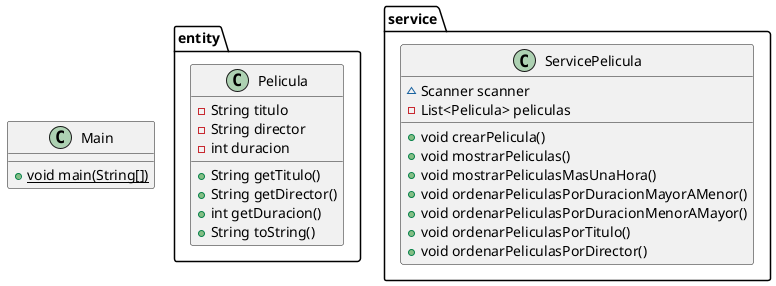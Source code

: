 @startuml
class Main {
+ {static} void main(String[])
}
class entity.Pelicula {
- String titulo
- String director
- int duracion
+ String getTitulo()
+ String getDirector()
+ int getDuracion()
+ String toString()
}
class service.ServicePelicula {
~ Scanner scanner
- List<Pelicula> peliculas
+ void crearPelicula()
+ void mostrarPeliculas()
+ void mostrarPeliculasMasUnaHora()
+ void ordenarPeliculasPorDuracionMayorAMenor()
+ void ordenarPeliculasPorDuracionMenorAMayor()
+ void ordenarPeliculasPorTitulo()
+ void ordenarPeliculasPorDirector()
}
@enduml